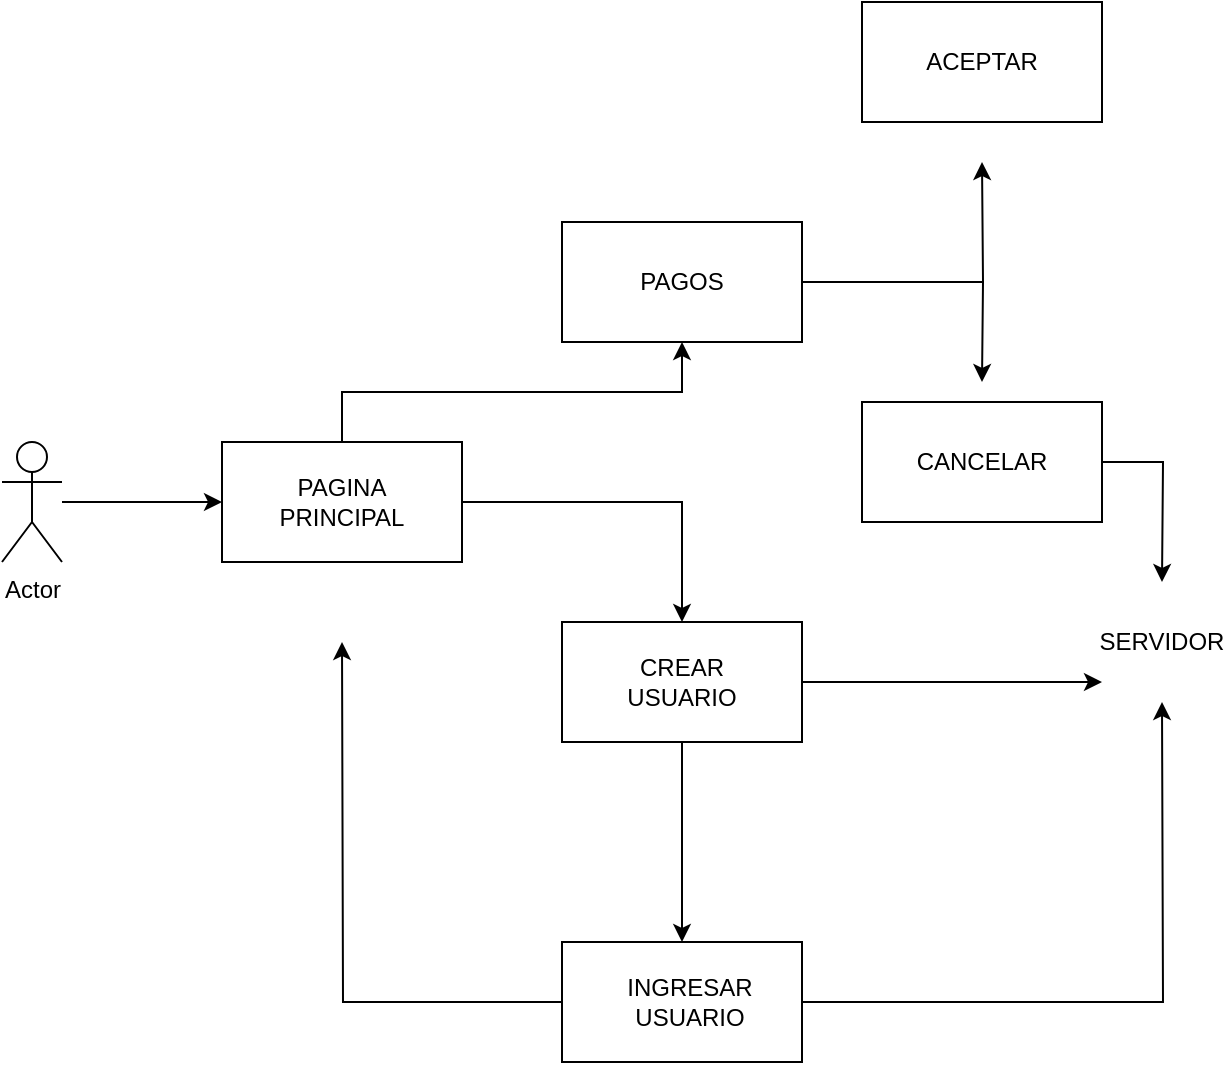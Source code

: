 <mxfile version="15.2.9" type="github">
  <diagram id="KuR7qydZ0pO7XZXHpjgK" name="Page-1">
    <mxGraphModel dx="868" dy="482" grid="1" gridSize="10" guides="1" tooltips="1" connect="1" arrows="1" fold="1" page="1" pageScale="1" pageWidth="827" pageHeight="1169" math="0" shadow="0">
      <root>
        <mxCell id="0" />
        <mxCell id="1" parent="0" />
        <mxCell id="awHWaHayRixzDuspf9Wg-36" style="edgeStyle=orthogonalEdgeStyle;rounded=0;orthogonalLoop=1;jettySize=auto;html=1;entryX=0;entryY=0.5;entryDx=0;entryDy=0;" edge="1" parent="1" source="awHWaHayRixzDuspf9Wg-1" target="awHWaHayRixzDuspf9Wg-2">
          <mxGeometry relative="1" as="geometry" />
        </mxCell>
        <mxCell id="awHWaHayRixzDuspf9Wg-1" value="Actor" style="shape=umlActor;verticalLabelPosition=bottom;verticalAlign=top;html=1;outlineConnect=0;" vertex="1" parent="1">
          <mxGeometry x="70" y="450" width="30" height="60" as="geometry" />
        </mxCell>
        <mxCell id="awHWaHayRixzDuspf9Wg-7" style="edgeStyle=orthogonalEdgeStyle;rounded=0;orthogonalLoop=1;jettySize=auto;html=1;exitX=0.5;exitY=0;exitDx=0;exitDy=0;entryX=0.5;entryY=1;entryDx=0;entryDy=0;" edge="1" parent="1" source="awHWaHayRixzDuspf9Wg-2" target="awHWaHayRixzDuspf9Wg-4">
          <mxGeometry relative="1" as="geometry" />
        </mxCell>
        <mxCell id="awHWaHayRixzDuspf9Wg-8" style="edgeStyle=orthogonalEdgeStyle;rounded=0;orthogonalLoop=1;jettySize=auto;html=1;exitX=1;exitY=0.5;exitDx=0;exitDy=0;entryX=0.5;entryY=0;entryDx=0;entryDy=0;" edge="1" parent="1" source="awHWaHayRixzDuspf9Wg-2" target="awHWaHayRixzDuspf9Wg-3">
          <mxGeometry relative="1" as="geometry" />
        </mxCell>
        <mxCell id="awHWaHayRixzDuspf9Wg-2" value="" style="rounded=0;whiteSpace=wrap;html=1;" vertex="1" parent="1">
          <mxGeometry x="180" y="450" width="120" height="60" as="geometry" />
        </mxCell>
        <mxCell id="awHWaHayRixzDuspf9Wg-11" style="edgeStyle=orthogonalEdgeStyle;rounded=0;orthogonalLoop=1;jettySize=auto;html=1;exitX=1;exitY=0.5;exitDx=0;exitDy=0;" edge="1" parent="1" source="awHWaHayRixzDuspf9Wg-3">
          <mxGeometry relative="1" as="geometry">
            <mxPoint x="620" y="570.0" as="targetPoint" />
          </mxGeometry>
        </mxCell>
        <mxCell id="awHWaHayRixzDuspf9Wg-31" style="edgeStyle=orthogonalEdgeStyle;rounded=0;orthogonalLoop=1;jettySize=auto;html=1;entryX=0.5;entryY=0;entryDx=0;entryDy=0;" edge="1" parent="1" source="awHWaHayRixzDuspf9Wg-3" target="awHWaHayRixzDuspf9Wg-30">
          <mxGeometry relative="1" as="geometry" />
        </mxCell>
        <mxCell id="awHWaHayRixzDuspf9Wg-3" value="" style="rounded=0;whiteSpace=wrap;html=1;" vertex="1" parent="1">
          <mxGeometry x="350" y="540" width="120" height="60" as="geometry" />
        </mxCell>
        <mxCell id="awHWaHayRixzDuspf9Wg-37" style="edgeStyle=orthogonalEdgeStyle;rounded=0;orthogonalLoop=1;jettySize=auto;html=1;" edge="1" parent="1" source="awHWaHayRixzDuspf9Wg-4">
          <mxGeometry relative="1" as="geometry">
            <mxPoint x="560" y="310" as="targetPoint" />
          </mxGeometry>
        </mxCell>
        <mxCell id="awHWaHayRixzDuspf9Wg-38" style="edgeStyle=orthogonalEdgeStyle;rounded=0;orthogonalLoop=1;jettySize=auto;html=1;" edge="1" parent="1" source="awHWaHayRixzDuspf9Wg-4">
          <mxGeometry relative="1" as="geometry">
            <mxPoint x="560" y="420" as="targetPoint" />
          </mxGeometry>
        </mxCell>
        <mxCell id="awHWaHayRixzDuspf9Wg-4" value="" style="rounded=0;whiteSpace=wrap;html=1;" vertex="1" parent="1">
          <mxGeometry x="350" y="340" width="120" height="60" as="geometry" />
        </mxCell>
        <mxCell id="awHWaHayRixzDuspf9Wg-26" value="SERVIDOR" style="text;html=1;strokeColor=none;fillColor=none;align=center;verticalAlign=middle;whiteSpace=wrap;rounded=0;" vertex="1" parent="1">
          <mxGeometry x="630" y="540" width="40" height="20" as="geometry" />
        </mxCell>
        <mxCell id="awHWaHayRixzDuspf9Wg-27" value="PAGINA PRINCIPAL" style="text;html=1;strokeColor=none;fillColor=none;align=center;verticalAlign=middle;whiteSpace=wrap;rounded=0;" vertex="1" parent="1">
          <mxGeometry x="220" y="470" width="40" height="20" as="geometry" />
        </mxCell>
        <mxCell id="awHWaHayRixzDuspf9Wg-28" value="PAGOS" style="text;html=1;strokeColor=none;fillColor=none;align=center;verticalAlign=middle;whiteSpace=wrap;rounded=0;" vertex="1" parent="1">
          <mxGeometry x="390" y="360" width="40" height="20" as="geometry" />
        </mxCell>
        <mxCell id="awHWaHayRixzDuspf9Wg-29" value="CREAR USUARIO" style="text;html=1;strokeColor=none;fillColor=none;align=center;verticalAlign=middle;whiteSpace=wrap;rounded=0;" vertex="1" parent="1">
          <mxGeometry x="390" y="560" width="40" height="20" as="geometry" />
        </mxCell>
        <mxCell id="awHWaHayRixzDuspf9Wg-33" style="edgeStyle=orthogonalEdgeStyle;rounded=0;orthogonalLoop=1;jettySize=auto;html=1;" edge="1" parent="1" source="awHWaHayRixzDuspf9Wg-30">
          <mxGeometry relative="1" as="geometry">
            <mxPoint x="650" y="580" as="targetPoint" />
          </mxGeometry>
        </mxCell>
        <mxCell id="awHWaHayRixzDuspf9Wg-34" style="edgeStyle=orthogonalEdgeStyle;rounded=0;orthogonalLoop=1;jettySize=auto;html=1;" edge="1" parent="1" source="awHWaHayRixzDuspf9Wg-30">
          <mxGeometry relative="1" as="geometry">
            <mxPoint x="240" y="550" as="targetPoint" />
          </mxGeometry>
        </mxCell>
        <mxCell id="awHWaHayRixzDuspf9Wg-30" value="" style="rounded=0;whiteSpace=wrap;html=1;" vertex="1" parent="1">
          <mxGeometry x="350" y="700" width="120" height="60" as="geometry" />
        </mxCell>
        <mxCell id="awHWaHayRixzDuspf9Wg-32" value="INGRESAR USUARIO" style="text;html=1;strokeColor=none;fillColor=none;align=center;verticalAlign=middle;whiteSpace=wrap;rounded=0;" vertex="1" parent="1">
          <mxGeometry x="394" y="720" width="40" height="20" as="geometry" />
        </mxCell>
        <mxCell id="awHWaHayRixzDuspf9Wg-41" style="edgeStyle=orthogonalEdgeStyle;rounded=0;orthogonalLoop=1;jettySize=auto;html=1;" edge="1" parent="1" source="awHWaHayRixzDuspf9Wg-39">
          <mxGeometry relative="1" as="geometry">
            <mxPoint x="650" y="520" as="targetPoint" />
          </mxGeometry>
        </mxCell>
        <mxCell id="awHWaHayRixzDuspf9Wg-39" value="" style="rounded=0;whiteSpace=wrap;html=1;" vertex="1" parent="1">
          <mxGeometry x="500" y="430" width="120" height="60" as="geometry" />
        </mxCell>
        <mxCell id="awHWaHayRixzDuspf9Wg-40" value="" style="rounded=0;whiteSpace=wrap;html=1;" vertex="1" parent="1">
          <mxGeometry x="500" y="230" width="120" height="60" as="geometry" />
        </mxCell>
        <mxCell id="awHWaHayRixzDuspf9Wg-42" value="CANCELAR" style="text;html=1;strokeColor=none;fillColor=none;align=center;verticalAlign=middle;whiteSpace=wrap;rounded=0;" vertex="1" parent="1">
          <mxGeometry x="540" y="450" width="40" height="20" as="geometry" />
        </mxCell>
        <mxCell id="awHWaHayRixzDuspf9Wg-43" value="ACEPTAR" style="text;html=1;strokeColor=none;fillColor=none;align=center;verticalAlign=middle;whiteSpace=wrap;rounded=0;" vertex="1" parent="1">
          <mxGeometry x="540" y="250" width="40" height="20" as="geometry" />
        </mxCell>
      </root>
    </mxGraphModel>
  </diagram>
</mxfile>
